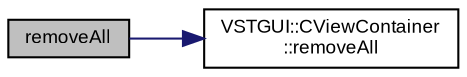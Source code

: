 digraph "removeAll"
{
  bgcolor="transparent";
  edge [fontname="Arial",fontsize="9",labelfontname="Arial",labelfontsize="9"];
  node [fontname="Arial",fontsize="9",shape=record];
  rankdir="LR";
  Node1 [label="removeAll",height=0.2,width=0.4,color="black", fillcolor="grey75", style="filled" fontcolor="black"];
  Node1 -> Node2 [color="midnightblue",fontsize="9",style="solid",fontname="Arial"];
  Node2 [label="VSTGUI::CViewContainer\l::removeAll",height=0.2,width=0.4,color="black",URL="$class_v_s_t_g_u_i_1_1_c_view_container.html#acfef7ab75b0b59f29edb89e2e16c513f",tooltip="remove all child views "];
}
